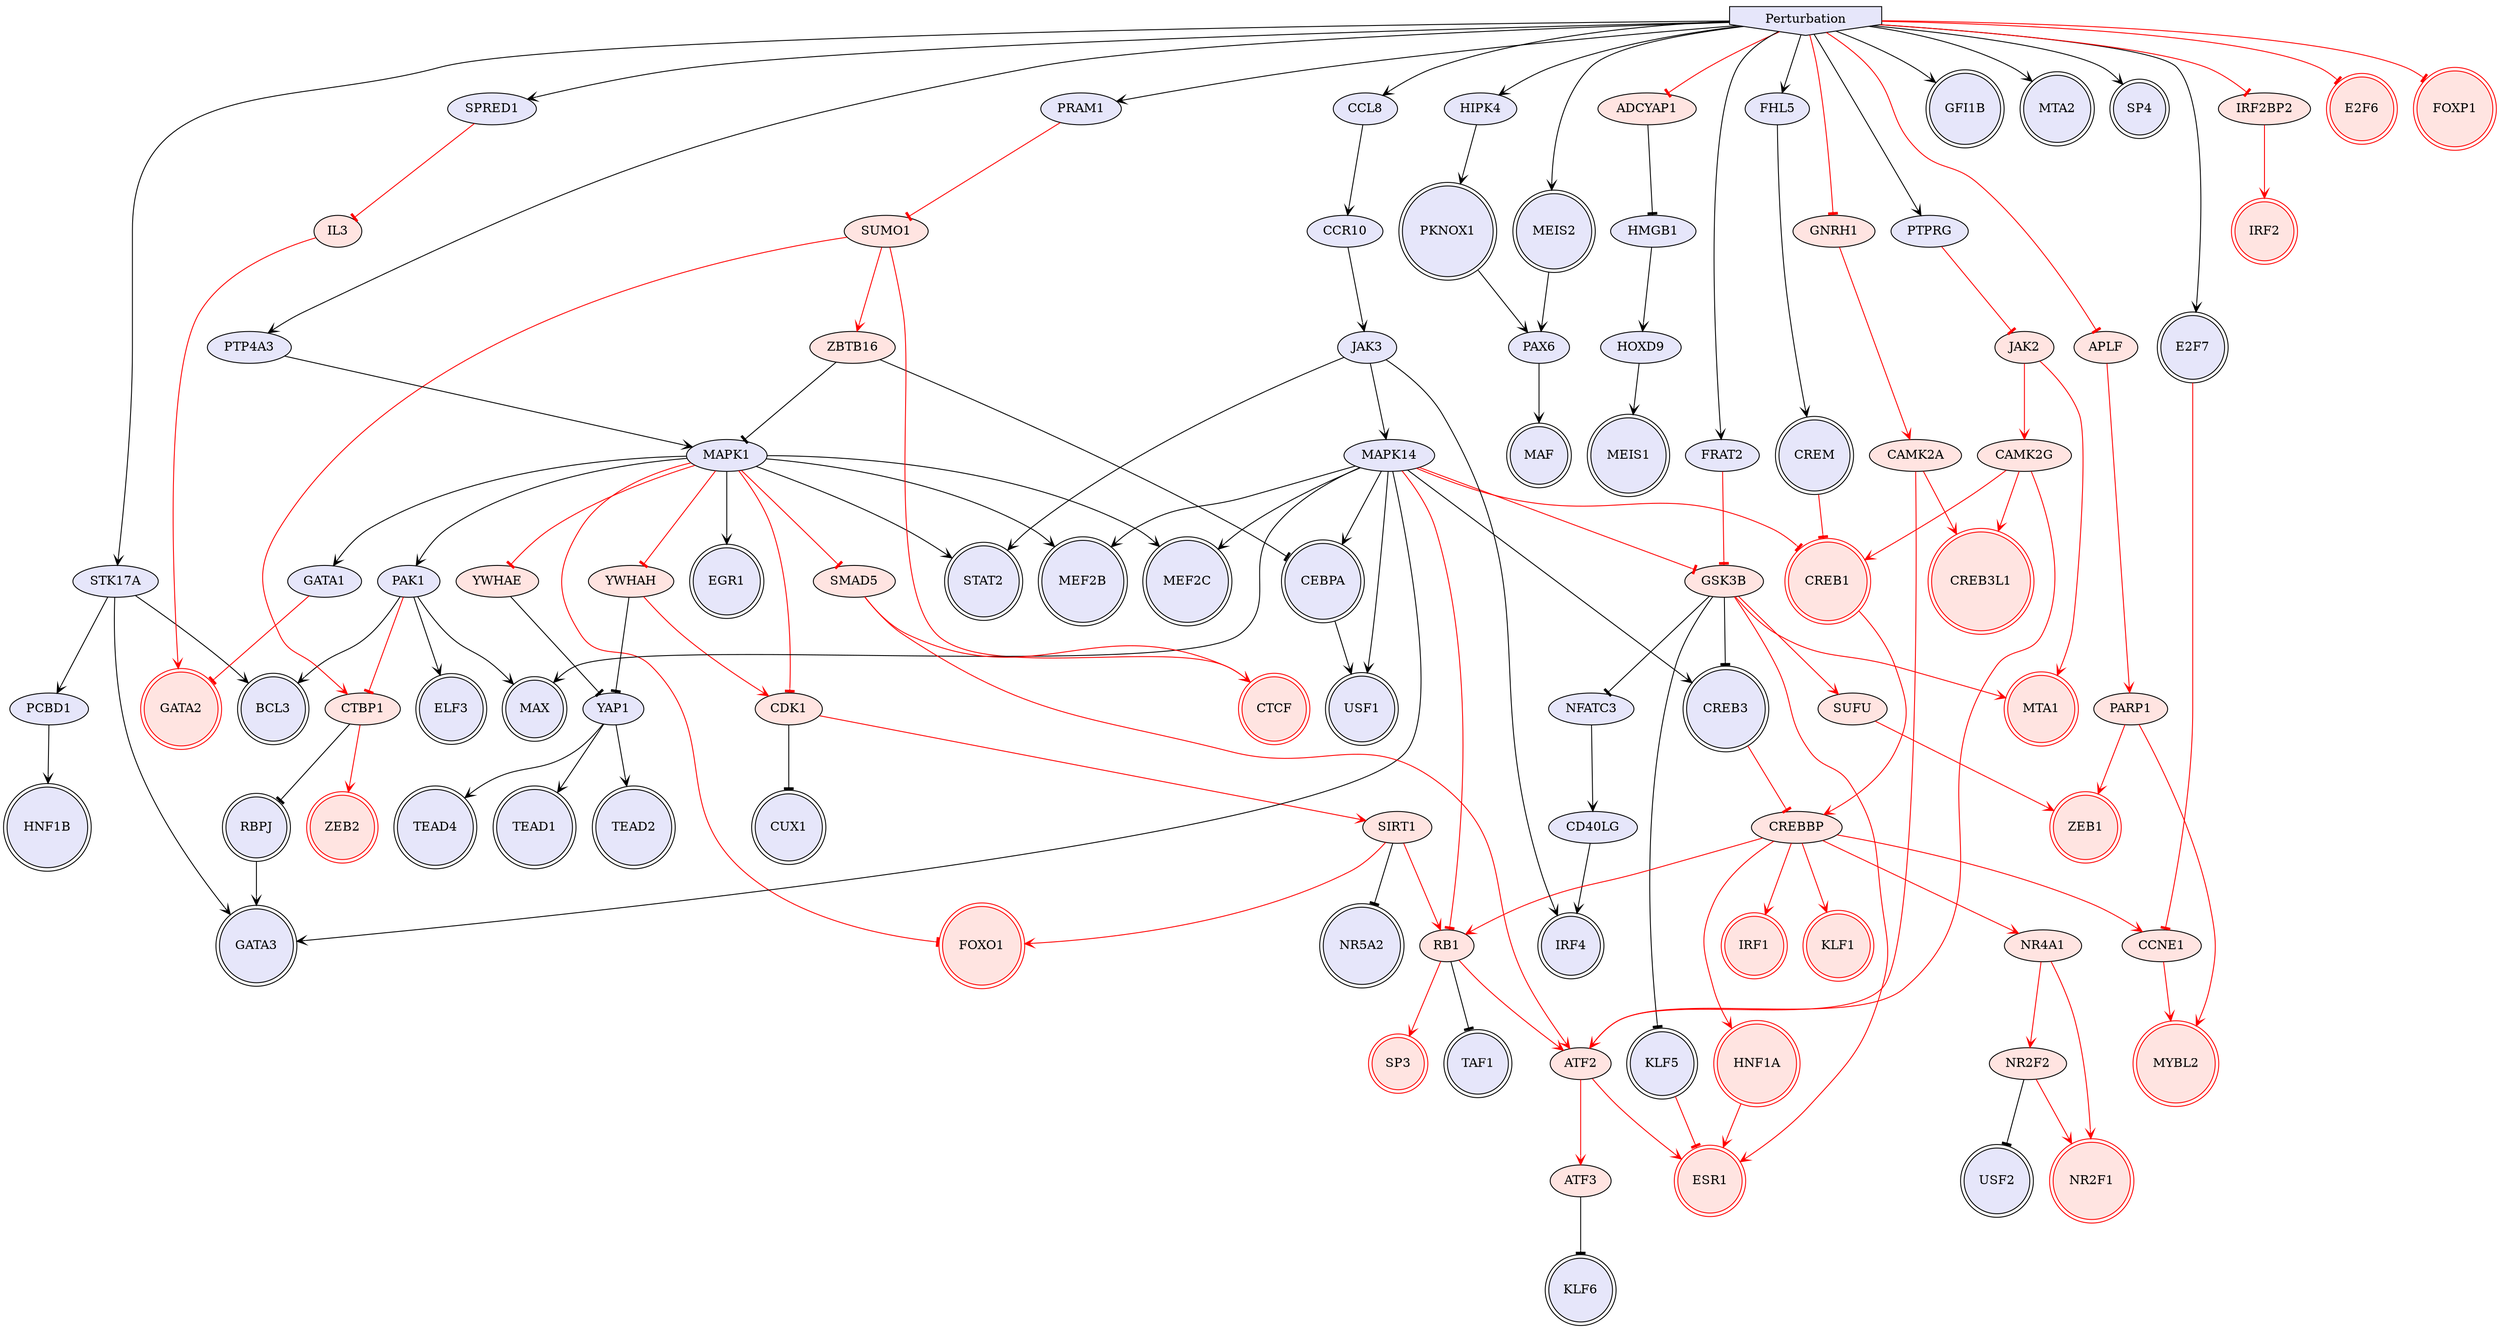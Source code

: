 digraph {

MAPK1->PAK1 [penwidth=1, color=black, arrowhead="vee"]
MAPK1->EGR1 [penwidth=1, color=black, arrowhead="vee"]
MAPK1->STAT2 [penwidth=1, color=black, arrowhead="vee"]
MAPK1->MEF2C [penwidth=1, color=black, arrowhead="vee"]
MAPK1->MEF2B [penwidth=1, color=black, arrowhead="vee"]
PAK1->BCL3 [penwidth=1, color=black, arrowhead="vee"]
PAK1->MAX [penwidth=1, color=black, arrowhead="vee"]
PAK1->ELF3 [penwidth=1, color=black, arrowhead="vee"]
PAX6->MAF [penwidth=1, color=black, arrowhead="vee"]
PKNOX1->PAX6 [penwidth=1, color=black, arrowhead="vee"]
CDK1->CUX1 [penwidth=1, color=black, arrowhead="tee"]
GSK3B->NFATC3 [penwidth=1, color=black, arrowhead="tee"]
GSK3B->KLF5 [penwidth=1, color=black, arrowhead="tee"]
GSK3B->CREB3 [penwidth=1, color=black, arrowhead="tee"]
RB1->TAF1 [penwidth=1, color=black, arrowhead="tee"]
CD40LG->IRF4 [penwidth=1, color=black, arrowhead="vee"]
SIRT1->NR5A2 [penwidth=1, color=black, arrowhead="tee"]
YAP1->TEAD2 [penwidth=1, color=black, arrowhead="vee"]
YAP1->TEAD4 [penwidth=1, color=black, arrowhead="vee"]
YAP1->TEAD1 [penwidth=1, color=black, arrowhead="vee"]
ZBTB16->MAPK1 [penwidth=1, color=black, arrowhead="tee"]
ZBTB16->CEBPA [penwidth=1, color=black, arrowhead="tee"]
ATF3->KLF6 [penwidth=1, color=black, arrowhead="tee"]
CEBPA->USF1 [penwidth=1, color=black, arrowhead="vee"]
MEIS2->PAX6 [penwidth=1, color=black, arrowhead="vee"]
RBPJ->GATA3 [penwidth=1, color=black, arrowhead="vee"]
NR2F2->USF2 [penwidth=1, color=black, arrowhead="tee"]
ADCYAP1->HMGB1 [penwidth=1, color=black, arrowhead="tee"]
YWHAH->YAP1 [penwidth=1, color=black, arrowhead="tee"]
PCBD1->HNF1B [penwidth=1, color=black, arrowhead="vee"]
STK17A->GATA3 [penwidth=1, color=black, arrowhead="vee"]
STK17A->BCL3 [penwidth=1, color=black, arrowhead="vee"]
STK17A->PCBD1 [penwidth=1, color=black, arrowhead="vee"]
CTBP1->RBPJ [penwidth=1, color=black, arrowhead="tee"]
FHL5->CREM [penwidth=1, color=black, arrowhead="vee"]
HMGB1->HOXD9 [penwidth=1, color=black, arrowhead="vee"]
HOXD9->MEIS1 [penwidth=1, color=black, arrowhead="vee"]
HIPK4->PKNOX1 [penwidth=1, color=black, arrowhead="vee"]
NFATC3->CD40LG [penwidth=1, color=black, arrowhead="vee"]
Perturbation->E2F7 [penwidth=1, color=black, arrowhead="vee"]
Perturbation->FHL5 [penwidth=1, color=black, arrowhead="vee"]
Perturbation->FRAT2 [penwidth=1, color=black, arrowhead="vee"]
Perturbation->GFI1B [penwidth=1, color=black, arrowhead="vee"]
Perturbation->HIPK4 [penwidth=1, color=black, arrowhead="vee"]
Perturbation->MEIS2 [penwidth=1, color=black, arrowhead="vee"]
Perturbation->MTA2 [penwidth=1, color=black, arrowhead="vee"]
Perturbation->PRAM1 [penwidth=1, color=black, arrowhead="vee"]
Perturbation->SP4 [penwidth=1, color=black, arrowhead="vee"]
Perturbation->SPRED1 [penwidth=1, color=black, arrowhead="vee"]
Perturbation->STK17A [penwidth=1, color=black, arrowhead="vee"]
MAPK1->FOXO1 [penwidth=1, color=red, arrowhead="tee"]
MAPK1->CDK1 [penwidth=1, color=red, arrowhead="tee"]
MAPK1->YWHAH [penwidth=1, color=red, arrowhead="tee"]
PAK1->CTBP1 [penwidth=1, color=red, arrowhead="tee"]
CDK1->SIRT1 [penwidth=1, color=red, arrowhead="vee"]
ATF2->ATF3 [penwidth=1, color=red, arrowhead="vee"]
ATF2->ESR1 [penwidth=1, color=red, arrowhead="vee"]
APLF->PARP1 [penwidth=1, color=red, arrowhead="vee"]
GSK3B->ESR1 [penwidth=1, color=red, arrowhead="vee"]
GSK3B->MTA1 [penwidth=1, color=red, arrowhead="vee"]
CREBBP->IRF1 [penwidth=1, color=red, arrowhead="vee"]
CREBBP->RB1 [penwidth=1, color=red, arrowhead="vee"]
CREBBP->NR4A1 [penwidth=1, color=red, arrowhead="vee"]
CREBBP->HNF1A [penwidth=1, color=red, arrowhead="vee"]
CREBBP->KLF1 [penwidth=1, color=red, arrowhead="vee"]
PARP1->MYBL2 [penwidth=1, color=red, arrowhead="vee"]
PARP1->ZEB1 [penwidth=1, color=red, arrowhead="vee"]
RB1->ATF2 [penwidth=1, color=red, arrowhead="vee"]
RB1->SP3 [penwidth=1, color=red, arrowhead="vee"]
SIRT1->FOXO1 [penwidth=1, color=red, arrowhead="vee"]
SIRT1->RB1 [penwidth=1, color=red, arrowhead="vee"]
CREB1->CREBBP [penwidth=1, color=red, arrowhead="vee"]
SUMO1->ZBTB16 [penwidth=1, color=red, arrowhead="vee"]
SUMO1->CTBP1 [penwidth=1, color=red, arrowhead="vee"]
SUMO1->CTCF [penwidth=1, color=red, arrowhead="vee"]
GNRH1->CAMK2A [penwidth=1, color=red, arrowhead="vee"]
IL3->GATA2 [penwidth=1, color=red, arrowhead="vee"]
NR2F2->NR2F1 [penwidth=1, color=red, arrowhead="vee"]
NR4A1->NR2F2 [penwidth=1, color=red, arrowhead="vee"]
NR4A1->NR2F1 [penwidth=1, color=red, arrowhead="vee"]
HNF1A->ESR1 [penwidth=1, color=red, arrowhead="vee"]
CAMK2A->ATF2 [penwidth=1, color=red, arrowhead="vee"]
CAMK2A->CREB3L1 [penwidth=1, color=red, arrowhead="vee"]
YWHAH->CDK1 [penwidth=1, color=red, arrowhead="vee"]
CTBP1->ZEB2 [penwidth=1, color=red, arrowhead="vee"]
IRF2BP2->IRF2 [penwidth=1, color=red, arrowhead="vee"]
KLF5->ESR1 [penwidth=1, color=red, arrowhead="tee"]
CREB3->CREBBP [penwidth=1, color=red, arrowhead="tee"]
CREM->CREB1 [penwidth=1, color=red, arrowhead="tee"]
FRAT2->GSK3B [penwidth=1, color=red, arrowhead="tee"]
SPRED1->IL3 [penwidth=1, color=red, arrowhead="tee"]
PRAM1->SUMO1 [penwidth=1, color=red, arrowhead="tee"]
Perturbation->ADCYAP1 [penwidth=1, color=red, arrowhead="tee"]
Perturbation->APLF [penwidth=1, color=red, arrowhead="tee"]
Perturbation->E2F6 [penwidth=1, color=red, arrowhead="tee"]
Perturbation->FOXP1 [penwidth=1, color=red, arrowhead="tee"]
Perturbation->GNRH1 [penwidth=1, color=red, arrowhead="tee"]
Perturbation->IRF2BP2 [penwidth=1, color=red, arrowhead="tee"]
MAPK14->GATA3 [penwidth=1, color=black, arrowhead="vee"]
MAPK14->CEBPA [penwidth=1, color=black, arrowhead="vee"]
MAPK14->MAX [penwidth=1, color=black, arrowhead="vee"]
MAPK14->MEF2C [penwidth=1, color=black, arrowhead="vee"]
MAPK14->USF1 [penwidth=1, color=black, arrowhead="vee"]
MAPK14->CREB3 [penwidth=1, color=black, arrowhead="vee"]
MAPK14->MEF2B [penwidth=1, color=black, arrowhead="vee"]
MAPK1->GATA1 [penwidth=1, color=black, arrowhead="vee"]
CCL8->CCR10 [penwidth=1, color=black, arrowhead="vee"]
JAK3->MAPK14 [penwidth=1, color=black, arrowhead="vee"]
JAK3->STAT2 [penwidth=1, color=black, arrowhead="vee"]
JAK3->IRF4 [penwidth=1, color=black, arrowhead="vee"]
YWHAE->YAP1 [penwidth=1, color=black, arrowhead="tee"]
PTP4A3->MAPK1 [penwidth=1, color=black, arrowhead="vee"]
CCR10->JAK3 [penwidth=1, color=black, arrowhead="vee"]
Perturbation->CCL8 [penwidth=1, color=black, arrowhead="vee"]
Perturbation->PTP4A3 [penwidth=1, color=black, arrowhead="vee"]
Perturbation->PTPRG [penwidth=1, color=black, arrowhead="vee"]
MAPK14->GSK3B [penwidth=1, color=red, arrowhead="tee"]
MAPK14->RB1 [penwidth=1, color=red, arrowhead="tee"]
MAPK14->CREB1 [penwidth=1, color=red, arrowhead="tee"]
JAK2->CAMK2G [penwidth=1, color=red, arrowhead="vee"]
JAK2->MTA1 [penwidth=1, color=red, arrowhead="vee"]
MAPK1->SMAD5 [penwidth=1, color=red, arrowhead="tee"]
MAPK1->YWHAE [penwidth=1, color=red, arrowhead="tee"]
GSK3B->SUFU [penwidth=1, color=red, arrowhead="vee"]
CREBBP->CCNE1 [penwidth=1, color=red, arrowhead="vee"]
SUFU->ZEB1 [penwidth=1, color=red, arrowhead="vee"]
SMAD5->ATF2 [penwidth=1, color=red, arrowhead="vee"]
SMAD5->CTCF [penwidth=1, color=red, arrowhead="vee"]
CAMK2G->ATF2 [penwidth=1, color=red, arrowhead="vee"]
CAMK2G->CREB1 [penwidth=1, color=red, arrowhead="vee"]
CAMK2G->CREB3L1 [penwidth=1, color=red, arrowhead="vee"]
GATA1->GATA2 [penwidth=1, color=red, arrowhead="tee"]
CCNE1->MYBL2 [penwidth=1, color=red, arrowhead="vee"]
E2F7->CCNE1 [penwidth=1, color=red, arrowhead="tee"]
PTPRG->JAK2 [penwidth=1, color=red, arrowhead="tee"]
Perturbation [style=filled, color=black, fillcolor=lavender, shape=invhouse];
GFI1B [style=filled, color=black, fillcolor=lavender, shape=doublecircle];
FOXO1 [style=filled, color=red, fillcolor=mistyrose, shape=doublecircle];
EGR1 [style=filled, color=black, fillcolor=lavender, shape=doublecircle];
ZEB1 [style=filled, color=red, fillcolor=mistyrose, shape=doublecircle];
KLF6 [style=filled, color=black, fillcolor=lavender, shape=doublecircle];
GATA2 [style=filled, color=red, fillcolor=mistyrose, shape=doublecircle];
E2F6 [style=filled, color=red, fillcolor=mistyrose, shape=doublecircle];
SP4 [style=filled, color=black, fillcolor=lavender, shape=doublecircle];
CREM [style=filled, color=black, fillcolor=lavender, shape=doublecircle];
ZEB2 [style=filled, color=red, fillcolor=mistyrose, shape=doublecircle];
CEBPA [style=filled, color=black, fillcolor=lavender, shape=doublecircle];
TEAD4 [style=filled, color=black, fillcolor=lavender, shape=doublecircle];
ESR1 [style=filled, color=red, fillcolor=mistyrose, shape=doublecircle];
SP3 [style=filled, color=red, fillcolor=mistyrose, shape=doublecircle];
CTCF [style=filled, color=red, fillcolor=mistyrose, shape=doublecircle];
GATA3 [style=filled, color=black, fillcolor=lavender, shape=doublecircle];
MEF2C [style=filled, color=black, fillcolor=lavender, shape=doublecircle];
FOXP1 [style=filled, color=red, fillcolor=mistyrose, shape=doublecircle];
NR5A2 [style=filled, color=black, fillcolor=lavender, shape=doublecircle];
MAF [style=filled, color=black, fillcolor=lavender, shape=doublecircle];
USF1 [style=filled, color=black, fillcolor=lavender, shape=doublecircle];
IRF2 [style=filled, color=red, fillcolor=mistyrose, shape=doublecircle];
MAX [style=filled, color=black, fillcolor=lavender, shape=doublecircle];
TAF1 [style=filled, color=black, fillcolor=lavender, shape=doublecircle];
PKNOX1 [style=filled, color=black, fillcolor=lavender, shape=doublecircle];
MTA2 [style=filled, color=black, fillcolor=lavender, shape=doublecircle];
HNF1A [style=filled, color=red, fillcolor=mistyrose, shape=doublecircle];
USF2 [style=filled, color=black, fillcolor=lavender, shape=doublecircle];
MEIS1 [style=filled, color=black, fillcolor=lavender, shape=doublecircle];
HNF1B [style=filled, color=black, fillcolor=lavender, shape=doublecircle];
MEF2B [style=filled, color=black, fillcolor=lavender, shape=doublecircle];
TEAD2 [style=filled, color=black, fillcolor=lavender, shape=doublecircle];
TEAD1 [style=filled, color=black, fillcolor=lavender, shape=doublecircle];
MTA1 [style=filled, color=red, fillcolor=mistyrose, shape=doublecircle];
KLF5 [style=filled, color=black, fillcolor=lavender, shape=doublecircle];
BCL3 [style=filled, color=black, fillcolor=lavender, shape=doublecircle];
CREB1 [style=filled, color=red, fillcolor=mistyrose, shape=doublecircle];
E2F7 [style=filled, color=black, fillcolor=lavender, shape=doublecircle];
NR2F1 [style=filled, color=red, fillcolor=mistyrose, shape=doublecircle];
STAT2 [style=filled, color=black, fillcolor=lavender, shape=doublecircle];
MYBL2 [style=filled, color=red, fillcolor=mistyrose, shape=doublecircle];
RBPJ [style=filled, color=black, fillcolor=lavender, shape=doublecircle];
MEIS2 [style=filled, color=black, fillcolor=lavender, shape=doublecircle];
IRF4 [style=filled, color=black, fillcolor=lavender, shape=doublecircle];
CUX1 [style=filled, color=black, fillcolor=lavender, shape=doublecircle];
CREB3 [style=filled, color=black, fillcolor=lavender, shape=doublecircle];
ELF3 [style=filled, color=black, fillcolor=lavender, shape=doublecircle];
KLF1 [style=filled, color=red, fillcolor=mistyrose, shape=doublecircle];
CREB3L1 [style=filled, color=red, fillcolor=mistyrose, shape=doublecircle];
IRF1 [style=filled, color=red, fillcolor=mistyrose, shape=doublecircle];
MAPK1 [style=filled, fillcolor=lavender];
PAK1 [style=filled, fillcolor=lavender];
PAX6 [style=filled, fillcolor=lavender];
CDK1 [style=filled, fillcolor=mistyrose];
GSK3B [style=filled, fillcolor=mistyrose];
RB1 [style=filled, fillcolor=mistyrose];
CD40LG [style=filled, fillcolor=lavender];
SIRT1 [style=filled, fillcolor=mistyrose];
YAP1 [style=filled, fillcolor=lavender];
ZBTB16 [style=filled, fillcolor=mistyrose];
ATF3 [style=filled, fillcolor=mistyrose];
NR2F2 [style=filled, fillcolor=mistyrose];
ADCYAP1 [style=filled, fillcolor=mistyrose];
YWHAH [style=filled, fillcolor=mistyrose];
PCBD1 [style=filled, fillcolor=lavender];
STK17A [style=filled, fillcolor=lavender];
CTBP1 [style=filled, fillcolor=mistyrose];
FHL5 [style=filled, fillcolor=lavender];
HMGB1 [style=filled, fillcolor=lavender];
HOXD9 [style=filled, fillcolor=lavender];
HIPK4 [style=filled, fillcolor=lavender];
NFATC3 [style=filled, fillcolor=lavender];
ATF2 [style=filled, fillcolor=mistyrose];
APLF [style=filled, fillcolor=mistyrose];
CREBBP [style=filled, fillcolor=mistyrose];
PARP1 [style=filled, fillcolor=mistyrose];
SUMO1 [style=filled, fillcolor=mistyrose];
GNRH1 [style=filled, fillcolor=mistyrose];
IL3 [style=filled, fillcolor=mistyrose];
NR4A1 [style=filled, fillcolor=mistyrose];
CAMK2A [style=filled, fillcolor=mistyrose];
IRF2BP2 [style=filled, fillcolor=mistyrose];
FRAT2 [style=filled, fillcolor=lavender];
SPRED1 [style=filled, fillcolor=lavender];
PRAM1 [style=filled, fillcolor=lavender];
MAPK14 [style=filled, fillcolor=lavender];
CCL8 [style=filled, fillcolor=lavender];
JAK3 [style=filled, fillcolor=lavender];
YWHAE [style=filled, fillcolor=mistyrose];
PTP4A3 [style=filled, fillcolor=lavender];
CCR10 [style=filled, fillcolor=lavender];
JAK2 [style=filled, fillcolor=mistyrose];
SUFU [style=filled, fillcolor=mistyrose];
SMAD5 [style=filled, fillcolor=mistyrose];
CAMK2G [style=filled, fillcolor=mistyrose];
GATA1 [style=filled, fillcolor=lavender];
CCNE1 [style=filled, fillcolor=mistyrose];
PTPRG [style=filled, fillcolor=lavender];


}
